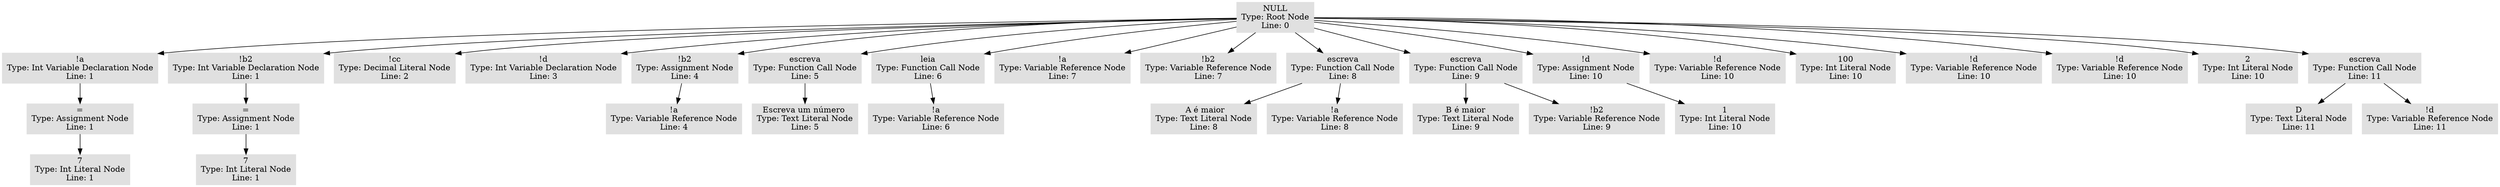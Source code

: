 digraph AST {
  node [shape=box, style=filled, color="#E0E0E0"];
  "0x555555564608" [label="NULL\nType: Root Node\nLine: 0"];
  "0x555555564608" -> "0x5555555656e8";
  "0x5555555656e8" [label="!a\nType: Int Variable Declaration Node\nLine: 1"];
  "0x5555555656e8" -> "0x555555565928";
  "0x555555565928" [label="=\nType: Assignment Node\nLine: 1"];
  "0x555555565928" -> "0x555555565968";
  "0x555555565968" [label="7\nType: Int Literal Node\nLine: 1"];
  "0x555555564608" -> "0x555555565778";
  "0x555555565778" [label="!b2\nType: Int Variable Declaration Node\nLine: 1"];
  "0x555555565778" -> "0x555555565868";
  "0x555555565868" [label="=\nType: Assignment Node\nLine: 1"];
  "0x555555565868" -> "0x5555555658a8";
  "0x5555555658a8" [label="7\nType: Int Literal Node\nLine: 1"];
  "0x555555564608" -> "0x555555565a08";
  "0x555555565a08" [label="!cc\nType: Decimal Literal Node\nLine: 2"];
  "0x555555564608" -> "0x555555565aa8";
  "0x555555565aa8" [label="!d\nType: Int Variable Declaration Node\nLine: 3"];
  "0x555555564608" -> "0x555555566738";
  "0x555555566738" [label="!b2\nType: Assignment Node\nLine: 4"];
  "0x555555566738" -> "0x5555555667b8";
  "0x5555555667b8" [label="!a\nType: Variable Reference Node\nLine: 4"];
  "0x555555564608" -> "0x5555555667f8";
  "0x5555555667f8" [label="escreva\nType: Function Call Node\nLine: 5"];
  "0x5555555667f8" -> "0x555555566838";
  "0x555555566838" [label="Escreva um número \nType: Text Literal Node\nLine: 5"];
  "0x555555564608" -> "0x555555566878";
  "0x555555566878" [label="leia\nType: Function Call Node\nLine: 6"];
  "0x555555566878" -> "0x555555566778";
  "0x555555566778" [label="!a\nType: Variable Reference Node\nLine: 6"];
  "0x555555564608" -> "0x555555566908";
  "0x555555566908" [label="!a\nType: Variable Reference Node\nLine: 7"];
  "0x555555564608" -> "0x555555566948";
  "0x555555566948" [label="!b2\nType: Variable Reference Node\nLine: 7"];
  "0x555555564608" -> "0x5555555669e8";
  "0x5555555669e8" [label="escreva\nType: Function Call Node\nLine: 8"];
  "0x5555555669e8" -> "0x555555566a28";
  "0x555555566a28" [label=" A é maior\nType: Text Literal Node\nLine: 8"];
  "0x5555555669e8" -> "0x555555566a88";
  "0x555555566a88" [label="!a\nType: Variable Reference Node\nLine: 8"];
  "0x555555564608" -> "0x555555566ac8";
  "0x555555566ac8" [label="escreva\nType: Function Call Node\nLine: 9"];
  "0x555555566ac8" -> "0x555555566b78";
  "0x555555566b78" [label="B é maior\nType: Text Literal Node\nLine: 9"];
  "0x555555566ac8" -> "0x555555566bd8";
  "0x555555566bd8" [label="!b2\nType: Variable Reference Node\nLine: 9"];
  "0x555555564608" -> "0x555555566c18";
  "0x555555566c18" [label="!d\nType: Assignment Node\nLine: 10"];
  "0x555555566c18" -> "0x555555566c58";
  "0x555555566c58" [label="1\nType: Int Literal Node\nLine: 10"];
  "0x555555564608" -> "0x555555566cb8";
  "0x555555566cb8" [label="!d\nType: Variable Reference Node\nLine: 10"];
  "0x555555564608" -> "0x555555566d78";
  "0x555555566d78" [label="100\nType: Int Literal Node\nLine: 10"];
  "0x555555564608" -> "0x555555566db8";
  "0x555555566db8" [label="!d\nType: Variable Reference Node\nLine: 10"];
  "0x555555564608" -> "0x555555566e88";
  "0x555555566e88" [label="!d\nType: Variable Reference Node\nLine: 10"];
  "0x555555564608" -> "0x555555566ec8";
  "0x555555566ec8" [label="2\nType: Int Literal Node\nLine: 10"];
  "0x555555564608" -> "0x555555566fa8";
  "0x555555566fa8" [label="escreva\nType: Function Call Node\nLine: 11"];
  "0x555555566fa8" -> "0x555555566fe8";
  "0x555555566fe8" [label="D\nType: Text Literal Node\nLine: 11"];
  "0x555555566fa8" -> "0x555555567048";
  "0x555555567048" [label="!d\nType: Variable Reference Node\nLine: 11"];
}
